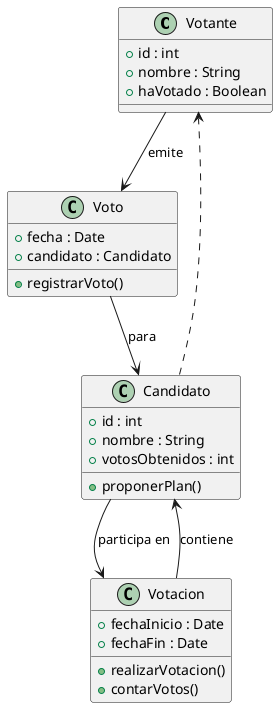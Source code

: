@startuml

class Votante {
    +id : int
    +nombre : String
    +haVotado : Boolean
}

class Voto {
    +fecha : Date
    +candidato : Candidato
    +registrarVoto()
}

class Votacion {
    +fechaInicio : Date
    +fechaFin : Date
    +realizarVotacion()
    +contarVotos()
}

class Candidato {
    +id : int
    +nombre : String
    +votosObtenidos : int
    +proponerPlan()
}

Votante --> Voto : emite
Voto --> Candidato : para
Votacion --> Candidato : contiene
Candidato --> Votacion : participa en
Candidato ..> Votante

@enduml

